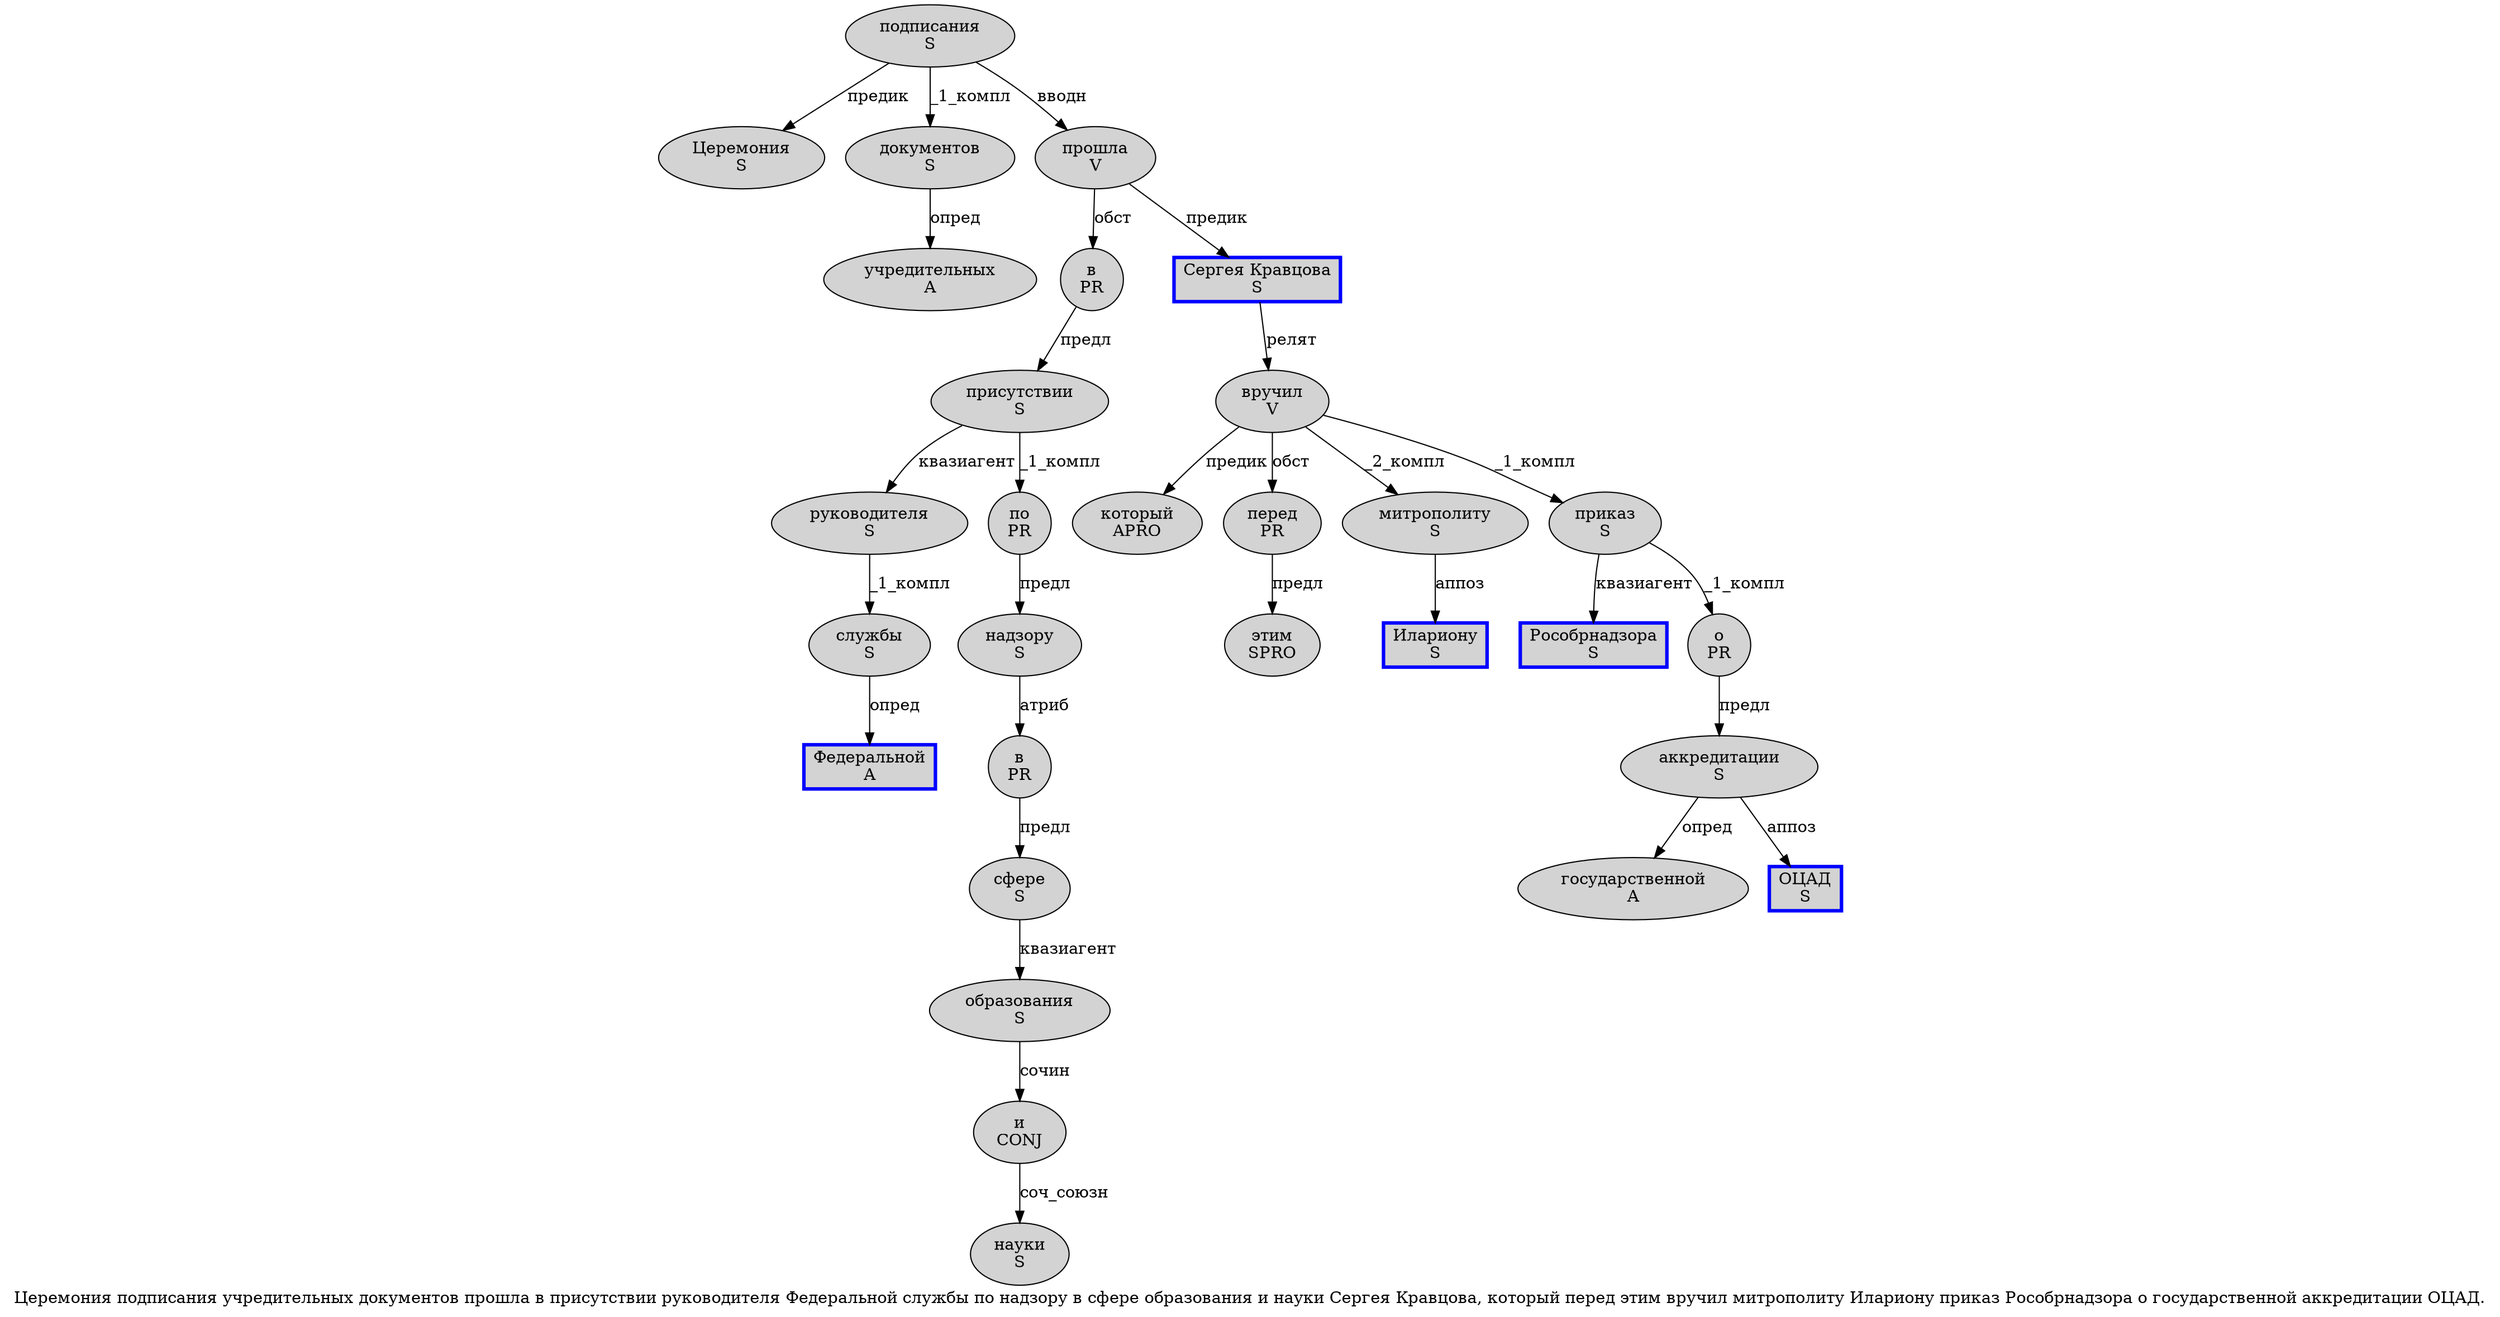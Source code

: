 digraph SENTENCE_1519 {
	graph [label="Церемония подписания учредительных документов прошла в присутствии руководителя Федеральной службы по надзору в сфере образования и науки Сергея Кравцова, который перед этим вручил митрополиту Илариону приказ Рособрнадзора о государственной аккредитации ОЦАД."]
	node [style=filled]
		0 [label="Церемония
S" color="" fillcolor=lightgray penwidth=1 shape=ellipse]
		1 [label="подписания
S" color="" fillcolor=lightgray penwidth=1 shape=ellipse]
		2 [label="учредительных
A" color="" fillcolor=lightgray penwidth=1 shape=ellipse]
		3 [label="документов
S" color="" fillcolor=lightgray penwidth=1 shape=ellipse]
		4 [label="прошла
V" color="" fillcolor=lightgray penwidth=1 shape=ellipse]
		5 [label="в
PR" color="" fillcolor=lightgray penwidth=1 shape=ellipse]
		6 [label="присутствии
S" color="" fillcolor=lightgray penwidth=1 shape=ellipse]
		7 [label="руководителя
S" color="" fillcolor=lightgray penwidth=1 shape=ellipse]
		8 [label="Федеральной
A" color=blue fillcolor=lightgray penwidth=3 shape=box]
		9 [label="службы
S" color="" fillcolor=lightgray penwidth=1 shape=ellipse]
		10 [label="по
PR" color="" fillcolor=lightgray penwidth=1 shape=ellipse]
		11 [label="надзору
S" color="" fillcolor=lightgray penwidth=1 shape=ellipse]
		12 [label="в
PR" color="" fillcolor=lightgray penwidth=1 shape=ellipse]
		13 [label="сфере
S" color="" fillcolor=lightgray penwidth=1 shape=ellipse]
		14 [label="образования
S" color="" fillcolor=lightgray penwidth=1 shape=ellipse]
		15 [label="и
CONJ" color="" fillcolor=lightgray penwidth=1 shape=ellipse]
		16 [label="науки
S" color="" fillcolor=lightgray penwidth=1 shape=ellipse]
		17 [label="Сергея Кравцова
S" color=blue fillcolor=lightgray penwidth=3 shape=box]
		19 [label="который
APRO" color="" fillcolor=lightgray penwidth=1 shape=ellipse]
		20 [label="перед
PR" color="" fillcolor=lightgray penwidth=1 shape=ellipse]
		21 [label="этим
SPRO" color="" fillcolor=lightgray penwidth=1 shape=ellipse]
		22 [label="вручил
V" color="" fillcolor=lightgray penwidth=1 shape=ellipse]
		23 [label="митрополиту
S" color="" fillcolor=lightgray penwidth=1 shape=ellipse]
		24 [label="Илариону
S" color=blue fillcolor=lightgray penwidth=3 shape=box]
		25 [label="приказ
S" color="" fillcolor=lightgray penwidth=1 shape=ellipse]
		26 [label="Рособрнадзора
S" color=blue fillcolor=lightgray penwidth=3 shape=box]
		27 [label="о
PR" color="" fillcolor=lightgray penwidth=1 shape=ellipse]
		28 [label="государственной
A" color="" fillcolor=lightgray penwidth=1 shape=ellipse]
		29 [label="аккредитации
S" color="" fillcolor=lightgray penwidth=1 shape=ellipse]
		30 [label="ОЦАД
S" color=blue fillcolor=lightgray penwidth=3 shape=box]
			12 -> 13 [label="предл"]
			25 -> 26 [label="квазиагент"]
			25 -> 27 [label="_1_компл"]
			27 -> 29 [label="предл"]
			9 -> 8 [label="опред"]
			14 -> 15 [label="сочин"]
			13 -> 14 [label="квазиагент"]
			15 -> 16 [label="соч_союзн"]
			6 -> 7 [label="квазиагент"]
			6 -> 10 [label="_1_компл"]
			3 -> 2 [label="опред"]
			23 -> 24 [label="аппоз"]
			20 -> 21 [label="предл"]
			1 -> 0 [label="предик"]
			1 -> 3 [label="_1_компл"]
			1 -> 4 [label="вводн"]
			5 -> 6 [label="предл"]
			10 -> 11 [label="предл"]
			22 -> 19 [label="предик"]
			22 -> 20 [label="обст"]
			22 -> 23 [label="_2_компл"]
			22 -> 25 [label="_1_компл"]
			29 -> 28 [label="опред"]
			29 -> 30 [label="аппоз"]
			11 -> 12 [label="атриб"]
			7 -> 9 [label="_1_компл"]
			4 -> 5 [label="обст"]
			4 -> 17 [label="предик"]
			17 -> 22 [label="релят"]
}